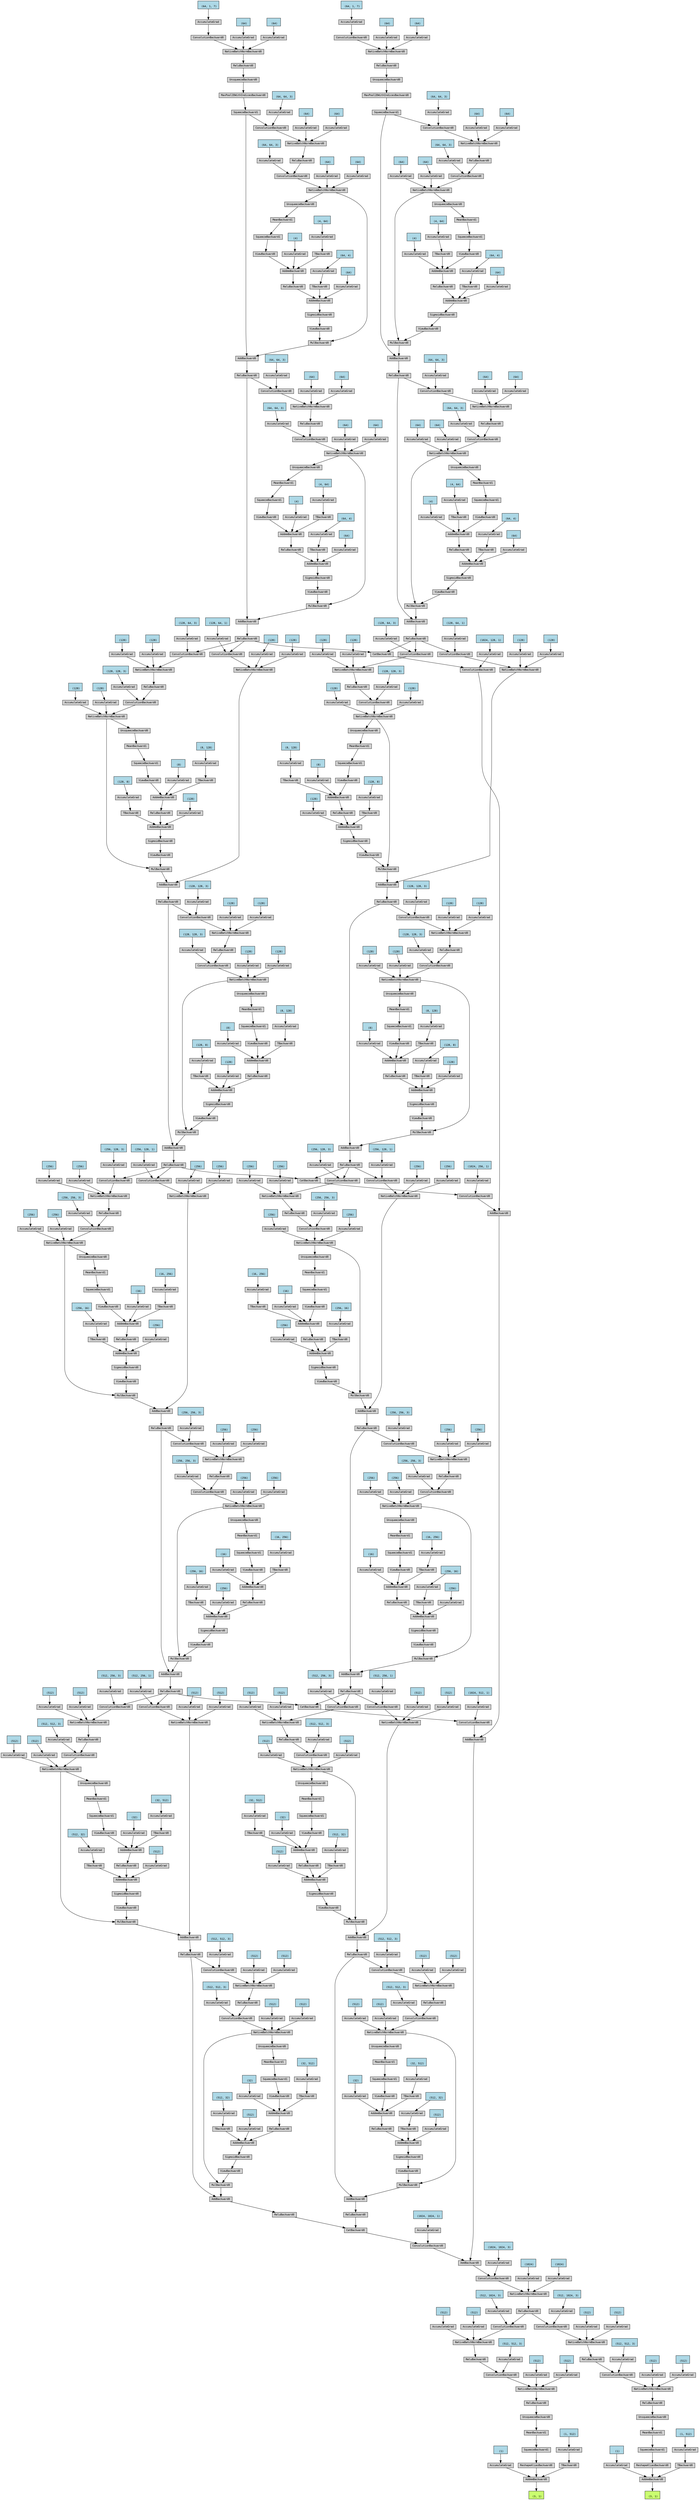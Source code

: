 digraph {
	graph [size="240.14999999999998,240.14999999999998"]
	node [align=left fontname=monospace fontsize=10 height=0.2 ranksep=0.1 shape=box style=filled]
	2970747117632 [label="
 (3, 1)" fillcolor=darkolivegreen1]
	2970699606336 [label=AddmmBackward0]
	2970699606432 -> 2970699606336
	2970699552064 [label="
 (1)" fillcolor=lightblue]
	2970699552064 -> 2970699606432
	2970699606432 [label=AccumulateGrad]
	2970699606384 -> 2970699606336
	2970699606384 [label=ReshapeAliasBackward0]
	2970699606048 -> 2970699606384
	2970699606048 [label=SqueezeBackward1]
	2970699606576 -> 2970699606048
	2970699606576 [label=MeanBackward1]
	2970699606672 -> 2970699606576
	2970699606672 [label=UnsqueezeBackward0]
	2970699606768 -> 2970699606672
	2970699606768 [label=ReluBackward0]
	2970699606864 -> 2970699606768
	2970699606864 [label=NativeBatchNormBackward0]
	2970699606960 -> 2970699606864
	2970699606960 [label=ConvolutionBackward0]
	2970699607152 -> 2970699606960
	2970699607152 [label=ReluBackward0]
	2970699607296 -> 2970699607152
	2970699607296 [label=NativeBatchNormBackward0]
	2970699607392 -> 2970699607296
	2970699607392 [label=ConvolutionBackward0]
	2970699607584 -> 2970699607392
	2970699607584 [label=ReluBackward0]
	2970699607728 -> 2970699607584
	2970699607728 [label=NativeBatchNormBackward0]
	2970699607824 -> 2970699607728
	2970699607824 [label=ConvolutionBackward0]
	2970699608016 -> 2970699607824
	2970699608016 [label=AddBackward0]
	2970747142304 -> 2970699608016
	2970747142304 [label=AddBackward0]
	2970747142448 -> 2970747142304
	2970747142448 [label=AddBackward0]
	2970747142592 -> 2970747142448
	2970747142592 [label=ConvolutionBackward0]
	2970747142736 -> 2970747142592
	2970747142736 [label=CatBackward0]
	2970747142880 -> 2970747142736
	2970747142880 [label=ReluBackward0]
	2970747143024 -> 2970747142880
	2970747143024 [label=AddBackward0]
	2970747143072 -> 2970747143024
	2970747143072 [label=MulBackward0]
	2970747143312 -> 2970747143072
	2970747143312 [label=NativeBatchNormBackward0]
	2970747143456 -> 2970747143312
	2970747143456 [label=ConvolutionBackward0]
	2970747143648 -> 2970747143456
	2970747143648 [label=ReluBackward0]
	2970747143792 -> 2970747143648
	2970747143792 [label=NativeBatchNormBackward0]
	2970747143840 -> 2970747143792
	2970747143840 [label=ConvolutionBackward0]
	2970747142928 -> 2970747143840
	2970747142928 [label=ReluBackward0]
	2970747144224 -> 2970747142928
	2970747144224 [label=AddBackward0]
	2970747144272 -> 2970747144224
	2970747144272 [label=MulBackward0]
	2970747144512 -> 2970747144272
	2970747144512 [label=NativeBatchNormBackward0]
	2970747144656 -> 2970747144512
	2970747144656 [label=ConvolutionBackward0]
	2970747144848 -> 2970747144656
	2970747144848 [label=ReluBackward0]
	2970747144992 -> 2970747144848
	2970747144992 [label=NativeBatchNormBackward0]
	2970747145040 -> 2970747144992
	2970747145040 [label=ConvolutionBackward0]
	2970747144032 -> 2970747145040
	2970747144032 [label=SqueezeBackward1]
	2970747145424 -> 2970747144032
	2970747145424 [label=MaxPool2DWithIndicesBackward0]
	2970747145472 -> 2970747145424
	2970747145472 [label=UnsqueezeBackward0]
	2970747145616 -> 2970747145472
	2970747145616 [label=ReluBackward0]
	2970747145760 -> 2970747145616
	2970747145760 [label=NativeBatchNormBackward0]
	2970747145904 -> 2970747145760
	2970747145904 [label=ConvolutionBackward0]
	2970747146192 -> 2970747145904
	2970687245424 [label="
 (64, 1, 7)" fillcolor=lightblue]
	2970687245424 -> 2970747146192
	2970747146192 [label=AccumulateGrad]
	2970747145856 -> 2970747145760
	2970687245264 [label="
 (64)" fillcolor=lightblue]
	2970687245264 -> 2970747145856
	2970747145856 [label=AccumulateGrad]
	2970747146000 -> 2970747145760
	2970687245504 [label="
 (64)" fillcolor=lightblue]
	2970687245504 -> 2970747146000
	2970747146000 [label=AccumulateGrad]
	2970747145328 -> 2970747145040
	2970687245984 [label="
 (64, 64, 3)" fillcolor=lightblue]
	2970687245984 -> 2970747145328
	2970747145328 [label=AccumulateGrad]
	2970747144896 -> 2970747144992
	2970687246064 [label="
 (64)" fillcolor=lightblue]
	2970687246064 -> 2970747144896
	2970747144896 [label=AccumulateGrad]
	2970747145136 -> 2970747144992
	2970687246144 [label="
 (64)" fillcolor=lightblue]
	2970687246144 -> 2970747145136
	2970747145136 [label=AccumulateGrad]
	2970747144800 -> 2970747144656
	2970687295632 [label="
 (64, 64, 3)" fillcolor=lightblue]
	2970687295632 -> 2970747144800
	2970747144800 [label=AccumulateGrad]
	2970747144608 -> 2970747144512
	2970687295712 [label="
 (64)" fillcolor=lightblue]
	2970687295712 -> 2970747144608
	2970747144608 [label=AccumulateGrad]
	2970747144560 -> 2970747144512
	2970687295792 [label="
 (64)" fillcolor=lightblue]
	2970687295792 -> 2970747144560
	2970747144560 [label=AccumulateGrad]
	2970747144464 -> 2970747144272
	2970747144464 [label=ViewBackward0]
	2970747145280 -> 2970747144464
	2970747145280 [label=SigmoidBackward0]
	2970747144944 -> 2970747145280
	2970747144944 [label=AddmmBackward0]
	2970747145232 -> 2970747144944
	2970687296352 [label="
 (64)" fillcolor=lightblue]
	2970687296352 -> 2970747145232
	2970747145232 [label=AccumulateGrad]
	2970747145568 -> 2970747144944
	2970747145568 [label=ReluBackward0]
	2970747145712 -> 2970747145568
	2970747145712 [label=AddmmBackward0]
	2970747146144 -> 2970747145712
	2970687296192 [label="
 (4)" fillcolor=lightblue]
	2970687296192 -> 2970747146144
	2970747146144 [label=AccumulateGrad]
	2970747154640 -> 2970747145712
	2970747154640 [label=ViewBackward0]
	2970747154736 -> 2970747154640
	2970747154736 [label=SqueezeBackward1]
	2970747154928 -> 2970747154736
	2970747154928 [label=MeanBackward1]
	2970747155024 -> 2970747154928
	2970747155024 [label=UnsqueezeBackward0]
	2970747144512 -> 2970747155024
	2970747154688 -> 2970747145712
	2970747154688 [label=TBackward0]
	2970747154976 -> 2970747154688
	2970687296112 [label="
 (4, 64)" fillcolor=lightblue]
	2970687296112 -> 2970747154976
	2970747154976 [label=AccumulateGrad]
	2970747144704 -> 2970747144944
	2970747144704 [label=TBackward0]
	2970747146048 -> 2970747144704
	2970687296272 [label="
 (64, 4)" fillcolor=lightblue]
	2970687296272 -> 2970747146048
	2970747146048 [label=AccumulateGrad]
	2970747144032 -> 2970747144224
	2970747144128 -> 2970747143840
	2970687296432 [label="
 (64, 64, 3)" fillcolor=lightblue]
	2970687296432 -> 2970747144128
	2970747144128 [label=AccumulateGrad]
	2970747143696 -> 2970747143792
	2970687296512 [label="
 (64)" fillcolor=lightblue]
	2970687296512 -> 2970747143696
	2970747143696 [label=AccumulateGrad]
	2970747143936 -> 2970747143792
	2970687296592 [label="
 (64)" fillcolor=lightblue]
	2970687296592 -> 2970747143936
	2970747143936 [label=AccumulateGrad]
	2970747143600 -> 2970747143456
	2970687296912 [label="
 (64, 64, 3)" fillcolor=lightblue]
	2970687296912 -> 2970747143600
	2970747143600 [label=AccumulateGrad]
	2970747143408 -> 2970747143312
	2970687296992 [label="
 (64)" fillcolor=lightblue]
	2970687296992 -> 2970747143408
	2970747143408 [label=AccumulateGrad]
	2970747143360 -> 2970747143312
	2970687297072 [label="
 (64)" fillcolor=lightblue]
	2970687297072 -> 2970747143360
	2970747143360 [label=AccumulateGrad]
	2970747143264 -> 2970747143072
	2970747143264 [label=ViewBackward0]
	2970747144080 -> 2970747143264
	2970747144080 [label=SigmoidBackward0]
	2970747143744 -> 2970747144080
	2970747143744 [label=AddmmBackward0]
	2970747144368 -> 2970747143744
	2970687297632 [label="
 (64)" fillcolor=lightblue]
	2970687297632 -> 2970747144368
	2970747144368 [label=AccumulateGrad]
	2970747144416 -> 2970747143744
	2970747144416 [label=ReluBackward0]
	2970747144752 -> 2970747144416
	2970747144752 [label=AddmmBackward0]
	2970747145376 -> 2970747144752
	2970687297472 [label="
 (4)" fillcolor=lightblue]
	2970687297472 -> 2970747145376
	2970747145376 [label=AccumulateGrad]
	2970747155120 -> 2970747144752
	2970747155120 [label=ViewBackward0]
	2970747154592 -> 2970747155120
	2970747154592 [label=SqueezeBackward1]
	2970747155216 -> 2970747154592
	2970747155216 [label=MeanBackward1]
	2970747155312 -> 2970747155216
	2970747155312 [label=UnsqueezeBackward0]
	2970747143312 -> 2970747155312
	2970747154880 -> 2970747144752
	2970747154880 [label=TBackward0]
	2970747155264 -> 2970747154880
	2970687297392 [label="
 (4, 64)" fillcolor=lightblue]
	2970687297392 -> 2970747155264
	2970747155264 [label=AccumulateGrad]
	2970747143504 -> 2970747143744
	2970747143504 [label=TBackward0]
	2970747145184 -> 2970747143504
	2970687297552 [label="
 (64, 4)" fillcolor=lightblue]
	2970687297552 -> 2970747145184
	2970747145184 [label=AccumulateGrad]
	2970747142928 -> 2970747143024
	2970747142832 -> 2970747142736
	2970747142832 [label=ReluBackward0]
	2970747143216 -> 2970747142832
	2970747143216 [label=AddBackward0]
	2970747143984 -> 2970747143216
	2970747143984 [label=MulBackward0]
	2970747144176 -> 2970747143984
	2970747144176 [label=NativeBatchNormBackward0]
	2970747154784 -> 2970747144176
	2970747154784 [label=ConvolutionBackward0]
	2970747155552 -> 2970747154784
	2970747155552 [label=ReluBackward0]
	2970747155696 -> 2970747155552
	2970747155696 [label=NativeBatchNormBackward0]
	2970747155792 -> 2970747155696
	2970747155792 [label=ConvolutionBackward0]
	2970747143552 -> 2970747155792
	2970747143552 [label=ReluBackward0]
	2970747156080 -> 2970747143552
	2970747156080 [label=AddBackward0]
	2970747156176 -> 2970747156080
	2970747156176 [label=MulBackward0]
	2970747156320 -> 2970747156176
	2970747156320 [label=NativeBatchNormBackward0]
	2970747156464 -> 2970747156320
	2970747156464 [label=ConvolutionBackward0]
	2970747156656 -> 2970747156464
	2970747156656 [label=ReluBackward0]
	2970747156800 -> 2970747156656
	2970747156800 [label=NativeBatchNormBackward0]
	2970747156896 -> 2970747156800
	2970747156896 [label=ConvolutionBackward0]
	2970747156128 -> 2970747156896
	2970747156128 [label=SqueezeBackward1]
	2970747157184 -> 2970747156128
	2970747157184 [label=MaxPool2DWithIndicesBackward0]
	2970747157280 -> 2970747157184
	2970747157280 [label=UnsqueezeBackward0]
	2970747157376 -> 2970747157280
	2970747157376 [label=ReluBackward0]
	2970747157472 -> 2970747157376
	2970747157472 [label=NativeBatchNormBackward0]
	2970747157568 -> 2970747157472
	2970747157568 [label=ConvolutionBackward0]
	2970747157760 -> 2970747157568
	2970687610208 [label="
 (64, 1, 7)" fillcolor=lightblue]
	2970687610208 -> 2970747157760
	2970747157760 [label=AccumulateGrad]
	2970747157520 -> 2970747157472
	2970687610128 [label="
 (64)" fillcolor=lightblue]
	2970687610128 -> 2970747157520
	2970747157520 [label=AccumulateGrad]
	2970747156992 -> 2970747157472
	2970687610288 [label="
 (64)" fillcolor=lightblue]
	2970687610288 -> 2970747156992
	2970747156992 [label=AccumulateGrad]
	2970747157088 -> 2970747156896
	2970687610608 [label="
 (64, 64, 3)" fillcolor=lightblue]
	2970687610608 -> 2970747157088
	2970747157088 [label=AccumulateGrad]
	2970747156848 -> 2970747156800
	2970687610688 [label="
 (64)" fillcolor=lightblue]
	2970687610688 -> 2970747156848
	2970747156848 [label=AccumulateGrad]
	2970747156704 -> 2970747156800
	2970687610768 [label="
 (64)" fillcolor=lightblue]
	2970687610768 -> 2970747156704
	2970747156704 [label=AccumulateGrad]
	2970747156608 -> 2970747156464
	2970687791408 [label="
 (64, 64, 3)" fillcolor=lightblue]
	2970687791408 -> 2970747156608
	2970747156608 [label=AccumulateGrad]
	2970747156416 -> 2970747156320
	2970687791488 [label="
 (64)" fillcolor=lightblue]
	2970687791488 -> 2970747156416
	2970747156416 [label=AccumulateGrad]
	2970747156368 -> 2970747156320
	2970687791568 [label="
 (64)" fillcolor=lightblue]
	2970687791568 -> 2970747156368
	2970747156368 [label=AccumulateGrad]
	2970747156272 -> 2970747156176
	2970747156272 [label=ViewBackward0]
	2970747157040 -> 2970747156272
	2970747157040 [label=SigmoidBackward0]
	2970747156752 -> 2970747157040
	2970747156752 [label=AddmmBackward0]
	2970747157232 -> 2970747156752
	2970687792128 [label="
 (64)" fillcolor=lightblue]
	2970687792128 -> 2970747157232
	2970747157232 [label=AccumulateGrad]
	2970747157328 -> 2970747156752
	2970747157328 [label=ReluBackward0]
	2970747157424 -> 2970747157328
	2970747157424 [label=AddmmBackward0]
	2970747157808 -> 2970747157424
	2970687791968 [label="
 (4)" fillcolor=lightblue]
	2970687791968 -> 2970747157808
	2970747157808 [label=AccumulateGrad]
	2970747157856 -> 2970747157424
	2970747157856 [label=ViewBackward0]
	2970747157904 -> 2970747157856
	2970747157904 [label=SqueezeBackward1]
	2970747158096 -> 2970747157904
	2970747158096 [label=MeanBackward1]
	2970747158192 -> 2970747158096
	2970747158192 [label=UnsqueezeBackward0]
	2970747156320 -> 2970747158192
	2970747157712 -> 2970747157424
	2970747157712 [label=TBackward0]
	2970747158144 -> 2970747157712
	2970687791888 [label="
 (4, 64)" fillcolor=lightblue]
	2970687791888 -> 2970747158144
	2970747158144 [label=AccumulateGrad]
	2970747156512 -> 2970747156752
	2970747156512 [label=TBackward0]
	2970747158048 -> 2970747156512
	2970687792048 [label="
 (64, 4)" fillcolor=lightblue]
	2970687792048 -> 2970747158048
	2970747158048 [label=AccumulateGrad]
	2970747156128 -> 2970747156080
	2970747155984 -> 2970747155792
	2970687792208 [label="
 (64, 64, 3)" fillcolor=lightblue]
	2970687792208 -> 2970747155984
	2970747155984 [label=AccumulateGrad]
	2970747155744 -> 2970747155696
	2970687792288 [label="
 (64)" fillcolor=lightblue]
	2970687792288 -> 2970747155744
	2970747155744 [label=AccumulateGrad]
	2970747155600 -> 2970747155696
	2970687792368 [label="
 (64)" fillcolor=lightblue]
	2970687792368 -> 2970747155600
	2970747155600 [label=AccumulateGrad]
	2970747155504 -> 2970747154784
	2970687792688 [label="
 (64, 64, 3)" fillcolor=lightblue]
	2970687792688 -> 2970747155504
	2970747155504 [label=AccumulateGrad]
	2970747155072 -> 2970747144176
	2970687792768 [label="
 (64)" fillcolor=lightblue]
	2970687792768 -> 2970747155072
	2970747155072 [label=AccumulateGrad]
	2970747155360 -> 2970747144176
	2970687792848 [label="
 (64)" fillcolor=lightblue]
	2970687792848 -> 2970747155360
	2970747155360 [label=AccumulateGrad]
	2970747155408 -> 2970747143984
	2970747155408 [label=ViewBackward0]
	2970747155936 -> 2970747155408
	2970747155936 [label=SigmoidBackward0]
	2970747155648 -> 2970747155936
	2970747155648 [label=AddmmBackward0]
	2970747155888 -> 2970747155648
	2970687793408 [label="
 (64)" fillcolor=lightblue]
	2970687793408 -> 2970747155888
	2970747155888 [label=AccumulateGrad]
	2970747156224 -> 2970747155648
	2970747156224 [label=ReluBackward0]
	2970747156560 -> 2970747156224
	2970747156560 [label=AddmmBackward0]
	2970747158288 -> 2970747156560
	2970687793248 [label="
 (4)" fillcolor=lightblue]
	2970687793248 -> 2970747158288
	2970747158288 [label=AccumulateGrad]
	2970747157664 -> 2970747156560
	2970747157664 [label=ViewBackward0]
	2970747157616 -> 2970747157664
	2970747157616 [label=SqueezeBackward1]
	2970747158384 -> 2970747157616
	2970747158384 [label=MeanBackward1]
	2970747158480 -> 2970747158384
	2970747158480 [label=UnsqueezeBackward0]
	2970747144176 -> 2970747158480
	2970747157136 -> 2970747156560
	2970747157136 [label=TBackward0]
	2970747158432 -> 2970747157136
	2970687793168 [label="
 (4, 64)" fillcolor=lightblue]
	2970687793168 -> 2970747158432
	2970747158432 [label=AccumulateGrad]
	2970747154832 -> 2970747155648
	2970747154832 [label=TBackward0]
	2970747158336 -> 2970747154832
	2970687793328 [label="
 (64, 4)" fillcolor=lightblue]
	2970687793328 -> 2970747158336
	2970747158336 [label=AccumulateGrad]
	2970747143552 -> 2970747143216
	2970747142688 -> 2970747142592
	2970699390624 [label="
 (1024, 128, 1)" fillcolor=lightblue]
	2970699390624 -> 2970747142688
	2970747142688 [label=AccumulateGrad]
	2970747142544 -> 2970747142448
	2970747142544 [label=ConvolutionBackward0]
	2970747143168 -> 2970747142544
	2970747143168 [label=CatBackward0]
	2970747142784 -> 2970747143168
	2970747142784 [label=ReluBackward0]
	2970747158240 -> 2970747142784
	2970747158240 [label=AddBackward0]
	2970747158000 -> 2970747158240
	2970747158000 [label=MulBackward0]
	2970747156944 -> 2970747158000
	2970747156944 [label=NativeBatchNormBackward0]
	2970747191552 -> 2970747156944
	2970747191552 [label=ConvolutionBackward0]
	2970747191744 -> 2970747191552
	2970747191744 [label=ReluBackward0]
	2970747191888 -> 2970747191744
	2970747191888 [label=NativeBatchNormBackward0]
	2970747191984 -> 2970747191888
	2970747191984 [label=ConvolutionBackward0]
	2970747157952 -> 2970747191984
	2970747157952 [label=ReluBackward0]
	2970747192272 -> 2970747157952
	2970747192272 [label=AddBackward0]
	2970747192368 -> 2970747192272
	2970747192368 [label=MulBackward0]
	2970747192512 -> 2970747192368
	2970747192512 [label=NativeBatchNormBackward0]
	2970747192656 -> 2970747192512
	2970747192656 [label=ConvolutionBackward0]
	2970747192848 -> 2970747192656
	2970747192848 [label=ReluBackward0]
	2970747192992 -> 2970747192848
	2970747192992 [label=NativeBatchNormBackward0]
	2970747193088 -> 2970747192992
	2970747193088 [label=ConvolutionBackward0]
	2970747142880 -> 2970747193088
	2970747193280 -> 2970747193088
	2970687297712 [label="
 (128, 64, 3)" fillcolor=lightblue]
	2970687297712 -> 2970747193280
	2970747193280 [label=AccumulateGrad]
	2970747193040 -> 2970747192992
	2970687297792 [label="
 (128)" fillcolor=lightblue]
	2970687297792 -> 2970747193040
	2970747193040 [label=AccumulateGrad]
	2970747192896 -> 2970747192992
	2970687297872 [label="
 (128)" fillcolor=lightblue]
	2970687297872 -> 2970747192896
	2970747192896 [label=AccumulateGrad]
	2970747192800 -> 2970747192656
	2970687298192 [label="
 (128, 128, 3)" fillcolor=lightblue]
	2970687298192 -> 2970747192800
	2970747192800 [label=AccumulateGrad]
	2970747192608 -> 2970747192512
	2970687298272 [label="
 (128)" fillcolor=lightblue]
	2970687298272 -> 2970747192608
	2970747192608 [label=AccumulateGrad]
	2970747192560 -> 2970747192512
	2970687298352 [label="
 (128)" fillcolor=lightblue]
	2970687298352 -> 2970747192560
	2970747192560 [label=AccumulateGrad]
	2970747192464 -> 2970747192368
	2970747192464 [label=ViewBackward0]
	2970747193184 -> 2970747192464
	2970747193184 [label=SigmoidBackward0]
	2970747192944 -> 2970747193184
	2970747192944 [label=AddmmBackward0]
	2970747193376 -> 2970747192944
	2970687298912 [label="
 (128)" fillcolor=lightblue]
	2970687298912 -> 2970747193376
	2970747193376 [label=AccumulateGrad]
	2970747193232 -> 2970747192944
	2970747193232 [label=ReluBackward0]
	2970747193472 -> 2970747193232
	2970747193472 [label=AddmmBackward0]
	2970747193664 -> 2970747193472
	2970687298752 [label="
 (8)" fillcolor=lightblue]
	2970687298752 -> 2970747193664
	2970747193664 [label=AccumulateGrad]
	2970747193616 -> 2970747193472
	2970747193616 [label=ViewBackward0]
	2970747193760 -> 2970747193616
	2970747193760 [label=SqueezeBackward1]
	2970747193952 -> 2970747193760
	2970747193952 [label=MeanBackward1]
	2970747194048 -> 2970747193952
	2970747194048 [label=UnsqueezeBackward0]
	2970747192512 -> 2970747194048
	2970747193568 -> 2970747193472
	2970747193568 [label=TBackward0]
	2970747194000 -> 2970747193568
	2970687298672 [label="
 (8, 128)" fillcolor=lightblue]
	2970687298672 -> 2970747194000
	2970747194000 [label=AccumulateGrad]
	2970747192704 -> 2970747192944
	2970747192704 [label=TBackward0]
	2970747193904 -> 2970747192704
	2970687298832 [label="
 (128, 8)" fillcolor=lightblue]
	2970687298832 -> 2970747193904
	2970747193904 [label=AccumulateGrad]
	2970747192320 -> 2970747192272
	2970747192320 [label=NativeBatchNormBackward0]
	2970747193136 -> 2970747192320
	2970747193136 [label=ConvolutionBackward0]
	2970747142880 -> 2970747193136
	2970747194096 -> 2970747193136
	2970687298992 [label="
 (128, 64, 1)" fillcolor=lightblue]
	2970687298992 -> 2970747194096
	2970747194096 [label=AccumulateGrad]
	2970747192752 -> 2970747192320
	2970687299072 [label="
 (128)" fillcolor=lightblue]
	2970687299072 -> 2970747192752
	2970747192752 [label=AccumulateGrad]
	2970747192416 -> 2970747192320
	2970687299152 [label="
 (128)" fillcolor=lightblue]
	2970687299152 -> 2970747192416
	2970747192416 [label=AccumulateGrad]
	2970747192176 -> 2970747191984
	2970687299472 [label="
 (128, 128, 3)" fillcolor=lightblue]
	2970687299472 -> 2970747192176
	2970747192176 [label=AccumulateGrad]
	2970747191936 -> 2970747191888
	2970687467584 [label="
 (128)" fillcolor=lightblue]
	2970687467584 -> 2970747191936
	2970747191936 [label=AccumulateGrad]
	2970747191792 -> 2970747191888
	2970687467664 [label="
 (128)" fillcolor=lightblue]
	2970687467664 -> 2970747191792
	2970747191792 [label=AccumulateGrad]
	2970747191696 -> 2970747191552
	2970687467984 [label="
 (128, 128, 3)" fillcolor=lightblue]
	2970687467984 -> 2970747191696
	2970747191696 [label=AccumulateGrad]
	2970747191504 -> 2970747156944
	2970687468064 [label="
 (128)" fillcolor=lightblue]
	2970687468064 -> 2970747191504
	2970747191504 [label=AccumulateGrad]
	2970747191456 -> 2970747156944
	2970687468144 [label="
 (128)" fillcolor=lightblue]
	2970687468144 -> 2970747191456
	2970747191456 [label=AccumulateGrad]
	2970747191408 -> 2970747158000
	2970747191408 [label=ViewBackward0]
	2970747192128 -> 2970747191408
	2970747192128 [label=SigmoidBackward0]
	2970747191840 -> 2970747192128
	2970747191840 [label=AddmmBackward0]
	2970747192080 -> 2970747191840
	2970687468704 [label="
 (128)" fillcolor=lightblue]
	2970687468704 -> 2970747192080
	2970747192080 [label=AccumulateGrad]
	2970747193424 -> 2970747191840
	2970747193424 [label=ReluBackward0]
	2970747194144 -> 2970747193424
	2970747194144 [label=AddmmBackward0]
	2970747193856 -> 2970747194144
	2970687468544 [label="
 (8)" fillcolor=lightblue]
	2970687468544 -> 2970747193856
	2970747193856 [label=AccumulateGrad]
	2970747193712 -> 2970747194144
	2970747193712 [label=ViewBackward0]
	2970747194240 -> 2970747193712
	2970747194240 [label=SqueezeBackward1]
	2970747194432 -> 2970747194240
	2970747194432 [label=MeanBackward1]
	2970747194528 -> 2970747194432
	2970747194528 [label=UnsqueezeBackward0]
	2970747156944 -> 2970747194528
	2970747193520 -> 2970747194144
	2970747193520 [label=TBackward0]
	2970747194480 -> 2970747193520
	2970687468464 [label="
 (8, 128)" fillcolor=lightblue]
	2970687468464 -> 2970747194480
	2970747194480 [label=AccumulateGrad]
	2970747191600 -> 2970747191840
	2970747191600 [label=TBackward0]
	2970747194384 -> 2970747191600
	2970687468624 [label="
 (128, 8)" fillcolor=lightblue]
	2970687468624 -> 2970747194384
	2970747194384 [label=AccumulateGrad]
	2970747157952 -> 2970747158240
	2970747155456 -> 2970747143168
	2970747155456 [label=ReluBackward0]
	2970747155840 -> 2970747155456
	2970747155840 [label=AddBackward0]
	2970747192032 -> 2970747155840
	2970747192032 [label=MulBackward0]
	2970747194624 -> 2970747192032
	2970747194624 [label=NativeBatchNormBackward0]
	2970747194288 -> 2970747194624
	2970747194288 [label=ConvolutionBackward0]
	2970747194768 -> 2970747194288
	2970747194768 [label=ReluBackward0]
	2970747194912 -> 2970747194768
	2970747194912 [label=NativeBatchNormBackward0]
	2970747195008 -> 2970747194912
	2970747195008 [label=ConvolutionBackward0]
	2970747191648 -> 2970747195008
	2970747191648 [label=ReluBackward0]
	2970747195296 -> 2970747191648
	2970747195296 [label=AddBackward0]
	2970747195344 -> 2970747195296
	2970747195344 [label=MulBackward0]
	2970747216080 -> 2970747195344
	2970747216080 [label=NativeBatchNormBackward0]
	2970747216224 -> 2970747216080
	2970747216224 [label=ConvolutionBackward0]
	2970747216416 -> 2970747216224
	2970747216416 [label=ReluBackward0]
	2970747216560 -> 2970747216416
	2970747216560 [label=NativeBatchNormBackward0]
	2970747216656 -> 2970747216560
	2970747216656 [label=ConvolutionBackward0]
	2970747142832 -> 2970747216656
	2970747216848 -> 2970747216656
	2970687793488 [label="
 (128, 64, 3)" fillcolor=lightblue]
	2970687793488 -> 2970747216848
	2970747216848 [label=AccumulateGrad]
	2970747216608 -> 2970747216560
	2970687793568 [label="
 (128)" fillcolor=lightblue]
	2970687793568 -> 2970747216608
	2970747216608 [label=AccumulateGrad]
	2970747216464 -> 2970747216560
	2970687793648 [label="
 (128)" fillcolor=lightblue]
	2970687793648 -> 2970747216464
	2970747216464 [label=AccumulateGrad]
	2970747216368 -> 2970747216224
	2970687793968 [label="
 (128, 128, 3)" fillcolor=lightblue]
	2970687793968 -> 2970747216368
	2970747216368 [label=AccumulateGrad]
	2970747216176 -> 2970747216080
	2970687794048 [label="
 (128)" fillcolor=lightblue]
	2970687794048 -> 2970747216176
	2970747216176 [label=AccumulateGrad]
	2970747216128 -> 2970747216080
	2970687794128 [label="
 (128)" fillcolor=lightblue]
	2970687794128 -> 2970747216128
	2970747216128 [label=AccumulateGrad]
	2970747216032 -> 2970747195344
	2970747216032 [label=ViewBackward0]
	2970747216800 -> 2970747216032
	2970747216800 [label=SigmoidBackward0]
	2970747216512 -> 2970747216800
	2970747216512 [label=AddmmBackward0]
	2970747216896 -> 2970747216512
	2970687794688 [label="
 (128)" fillcolor=lightblue]
	2970687794688 -> 2970747216896
	2970747216896 [label=AccumulateGrad]
	2970747216944 -> 2970747216512
	2970747216944 [label=ReluBackward0]
	2970747216992 -> 2970747216944
	2970747216992 [label=AddmmBackward0]
	2970747217184 -> 2970747216992
	2970687794528 [label="
 (8)" fillcolor=lightblue]
	2970687794528 -> 2970747217184
	2970747217184 [label=AccumulateGrad]
	2970747217136 -> 2970747216992
	2970747217136 [label=ViewBackward0]
	2970747217280 -> 2970747217136
	2970747217280 [label=SqueezeBackward1]
	2970747217472 -> 2970747217280
	2970747217472 [label=MeanBackward1]
	2970747217568 -> 2970747217472
	2970747217568 [label=UnsqueezeBackward0]
	2970747216080 -> 2970747217568
	2970747217088 -> 2970747216992
	2970747217088 [label=TBackward0]
	2970747217520 -> 2970747217088
	2970687794448 [label="
 (8, 128)" fillcolor=lightblue]
	2970687794448 -> 2970747217520
	2970747217520 [label=AccumulateGrad]
	2970747216272 -> 2970747216512
	2970747216272 [label=TBackward0]
	2970747217424 -> 2970747216272
	2970687794608 [label="
 (128, 8)" fillcolor=lightblue]
	2970687794608 -> 2970747217424
	2970747217424 [label=AccumulateGrad]
	2970747195104 -> 2970747195296
	2970747195104 [label=NativeBatchNormBackward0]
	2970747216704 -> 2970747195104
	2970747216704 [label=ConvolutionBackward0]
	2970747142832 -> 2970747216704
	2970747217616 -> 2970747216704
	2970687794768 [label="
 (128, 64, 1)" fillcolor=lightblue]
	2970687794768 -> 2970747217616
	2970747217616 [label=AccumulateGrad]
	2970747216320 -> 2970747195104
	2970687794848 [label="
 (128)" fillcolor=lightblue]
	2970687794848 -> 2970747216320
	2970747216320 [label=AccumulateGrad]
	2970747215984 -> 2970747195104
	2970687794928 [label="
 (128)" fillcolor=lightblue]
	2970687794928 -> 2970747215984
	2970747215984 [label=AccumulateGrad]
	2970747195200 -> 2970747195008
	2970699235472 [label="
 (128, 128, 3)" fillcolor=lightblue]
	2970699235472 -> 2970747195200
	2970747195200 [label=AccumulateGrad]
	2970747194960 -> 2970747194912
	2970699235552 [label="
 (128)" fillcolor=lightblue]
	2970699235552 -> 2970747194960
	2970747194960 [label=AccumulateGrad]
	2970747194816 -> 2970747194912
	2970699235632 [label="
 (128)" fillcolor=lightblue]
	2970699235632 -> 2970747194816
	2970747194816 [label=AccumulateGrad]
	2970747194720 -> 2970747194288
	2970699235952 [label="
 (128, 128, 3)" fillcolor=lightblue]
	2970699235952 -> 2970747194720
	2970747194720 [label=AccumulateGrad]
	2970747193808 -> 2970747194624
	2970699236032 [label="
 (128)" fillcolor=lightblue]
	2970699236032 -> 2970747193808
	2970747193808 [label=AccumulateGrad]
	2970747194576 -> 2970747194624
	2970699236112 [label="
 (128)" fillcolor=lightblue]
	2970699236112 -> 2970747194576
	2970747194576 [label=AccumulateGrad]
	2970747194192 -> 2970747192032
	2970747194192 [label=ViewBackward0]
	2970747195152 -> 2970747194192
	2970747195152 [label=SigmoidBackward0]
	2970747194864 -> 2970747195152
	2970747194864 [label=AddmmBackward0]
	2970747195248 -> 2970747194864
	2970699236672 [label="
 (128)" fillcolor=lightblue]
	2970699236672 -> 2970747195248
	2970747195248 [label=AccumulateGrad]
	2970747194336 -> 2970747194864
	2970747194336 [label=ReluBackward0]
	2970747217664 -> 2970747194336
	2970747217664 [label=AddmmBackward0]
	2970747217376 -> 2970747217664
	2970699236512 [label="
 (8)" fillcolor=lightblue]
	2970699236512 -> 2970747217376
	2970747217376 [label=AccumulateGrad]
	2970747217232 -> 2970747217664
	2970747217232 [label=ViewBackward0]
	2970747217760 -> 2970747217232
	2970747217760 [label=SqueezeBackward1]
	2970747217952 -> 2970747217760
	2970747217952 [label=MeanBackward1]
	2970747218048 -> 2970747217952
	2970747218048 [label=UnsqueezeBackward0]
	2970747194624 -> 2970747218048
	2970747217040 -> 2970747217664
	2970747217040 [label=TBackward0]
	2970747218000 -> 2970747217040
	2970699236432 [label="
 (8, 128)" fillcolor=lightblue]
	2970699236432 -> 2970747218000
	2970747218000 [label=AccumulateGrad]
	2970747216752 -> 2970747194864
	2970747216752 [label=TBackward0]
	2970747217904 -> 2970747216752
	2970699236592 [label="
 (128, 8)" fillcolor=lightblue]
	2970699236592 -> 2970747217904
	2970747217904 [label=AccumulateGrad]
	2970747191648 -> 2970747155840
	2970747142976 -> 2970747142544
	2970699390544 [label="
 (1024, 256, 1)" fillcolor=lightblue]
	2970699390544 -> 2970747142976
	2970747142976 [label=AccumulateGrad]
	2970747142400 -> 2970747142304
	2970747142400 [label=ConvolutionBackward0]
	2970747142640 -> 2970747142400
	2970747142640 [label=CatBackward0]
	2970747155168 -> 2970747142640
	2970747155168 [label=ReluBackward0]
	2970747195056 -> 2970747155168
	2970747195056 [label=AddBackward0]
	2970747218144 -> 2970747195056
	2970747218144 [label=MulBackward0]
	2970747217808 -> 2970747218144
	2970747217808 [label=NativeBatchNormBackward0]
	2970747218240 -> 2970747217808
	2970747218240 [label=ConvolutionBackward0]
	2970747218432 -> 2970747218240
	2970747218432 [label=ReluBackward0]
	2970747218576 -> 2970747218432
	2970747218576 [label=NativeBatchNormBackward0]
	2970747218672 -> 2970747218576
	2970747218672 [label=ConvolutionBackward0]
	2970747217712 -> 2970747218672
	2970747217712 [label=ReluBackward0]
	2970747218960 -> 2970747217712
	2970747218960 [label=AddBackward0]
	2970747219056 -> 2970747218960
	2970747219056 [label=MulBackward0]
	2970747219200 -> 2970747219056
	2970747219200 [label=NativeBatchNormBackward0]
	2970747219344 -> 2970747219200
	2970747219344 [label=ConvolutionBackward0]
	2970747219536 -> 2970747219344
	2970747219536 [label=ReluBackward0]
	2970747219680 -> 2970747219536
	2970747219680 [label=NativeBatchNormBackward0]
	2970747219776 -> 2970747219680
	2970747219776 [label=ConvolutionBackward0]
	2970747142784 -> 2970747219776
	2970747219920 -> 2970747219776
	2970687468784 [label="
 (256, 128, 3)" fillcolor=lightblue]
	2970687468784 -> 2970747219920
	2970747219920 [label=AccumulateGrad]
	2970747219728 -> 2970747219680
	2970687468864 [label="
 (256)" fillcolor=lightblue]
	2970687468864 -> 2970747219728
	2970747219728 [label=AccumulateGrad]
	2970747219584 -> 2970747219680
	2970687468944 [label="
 (256)" fillcolor=lightblue]
	2970687468944 -> 2970747219584
	2970747219584 [label=AccumulateGrad]
	2970747219488 -> 2970747219344
	2970687469264 [label="
 (256, 256, 3)" fillcolor=lightblue]
	2970687469264 -> 2970747219488
	2970747219488 [label=AccumulateGrad]
	2970747219296 -> 2970747219200
	2970687469344 [label="
 (256)" fillcolor=lightblue]
	2970687469344 -> 2970747219296
	2970747219296 [label=AccumulateGrad]
	2970747219248 -> 2970747219200
	2970687469424 [label="
 (256)" fillcolor=lightblue]
	2970687469424 -> 2970747219248
	2970747219248 [label=AccumulateGrad]
	2970747219152 -> 2970747219056
	2970747219152 [label=ViewBackward0]
	2970747219872 -> 2970747219152
	2970747219872 [label=SigmoidBackward0]
	2970747219632 -> 2970747219872
	2970747219632 [label=AddmmBackward0]
	2970747219392 -> 2970747219632
	2970687469984 [label="
 (256)" fillcolor=lightblue]
	2970687469984 -> 2970747219392
	2970747219392 [label=AccumulateGrad]
	2970747240560 -> 2970747219632
	2970747240560 [label=ReluBackward0]
	2970747240656 -> 2970747240560
	2970747240656 [label=AddmmBackward0]
	2970747240848 -> 2970747240656
	2970687469824 [label="
 (16)" fillcolor=lightblue]
	2970687469824 -> 2970747240848
	2970747240848 [label=AccumulateGrad]
	2970747240800 -> 2970747240656
	2970747240800 [label=ViewBackward0]
	2970747240944 -> 2970747240800
	2970747240944 [label=SqueezeBackward1]
	2970747241136 -> 2970747240944
	2970747241136 [label=MeanBackward1]
	2970747241232 -> 2970747241136
	2970747241232 [label=UnsqueezeBackward0]
	2970747219200 -> 2970747241232
	2970747240752 -> 2970747240656
	2970747240752 [label=TBackward0]
	2970747241184 -> 2970747240752
	2970687469744 [label="
 (16, 256)" fillcolor=lightblue]
	2970687469744 -> 2970747241184
	2970747241184 [label=AccumulateGrad]
	2970747240608 -> 2970747219632
	2970747240608 [label=TBackward0]
	2970747241088 -> 2970747240608
	2970687469904 [label="
 (256, 16)" fillcolor=lightblue]
	2970687469904 -> 2970747241088
	2970747241088 [label=AccumulateGrad]
	2970747219008 -> 2970747218960
	2970747219008 [label=NativeBatchNormBackward0]
	2970747219824 -> 2970747219008
	2970747219824 [label=ConvolutionBackward0]
	2970747142784 -> 2970747219824
	2970747241280 -> 2970747219824
	2970687470064 [label="
 (256, 128, 1)" fillcolor=lightblue]
	2970687470064 -> 2970747241280
	2970747241280 [label=AccumulateGrad]
	2970747219440 -> 2970747219008
	2970687470144 [label="
 (256)" fillcolor=lightblue]
	2970687470144 -> 2970747219440
	2970747219440 [label=AccumulateGrad]
	2970747219104 -> 2970747219008
	2970687470224 [label="
 (256)" fillcolor=lightblue]
	2970687470224 -> 2970747219104
	2970747219104 [label=AccumulateGrad]
	2970747218864 -> 2970747218672
	2970687470544 [label="
 (256, 256, 3)" fillcolor=lightblue]
	2970687470544 -> 2970747218864
	2970747218864 [label=AccumulateGrad]
	2970747218624 -> 2970747218576
	2970687470624 [label="
 (256)" fillcolor=lightblue]
	2970687470624 -> 2970747218624
	2970747218624 [label=AccumulateGrad]
	2970747218480 -> 2970747218576
	2970687470704 [label="
 (256)" fillcolor=lightblue]
	2970687470704 -> 2970747218480
	2970747218480 [label=AccumulateGrad]
	2970747218384 -> 2970747218240
	2970687471024 [label="
 (256, 256, 3)" fillcolor=lightblue]
	2970687471024 -> 2970747218384
	2970747218384 [label=AccumulateGrad]
	2970747218192 -> 2970747217808
	2970687471104 [label="
 (256)" fillcolor=lightblue]
	2970687471104 -> 2970747218192
	2970747218192 [label=AccumulateGrad]
	2970747217856 -> 2970747217808
	2970687471184 [label="
 (256)" fillcolor=lightblue]
	2970687471184 -> 2970747217856
	2970747217856 [label=AccumulateGrad]
	2970747217328 -> 2970747218144
	2970747217328 [label=ViewBackward0]
	2970747218816 -> 2970747217328
	2970747218816 [label=SigmoidBackward0]
	2970747218528 -> 2970747218816
	2970747218528 [label=AddmmBackward0]
	2970747218912 -> 2970747218528
	2970687607008 [label="
 (256)" fillcolor=lightblue]
	2970687607008 -> 2970747218912
	2970747218912 [label=AccumulateGrad]
	2970747218768 -> 2970747218528
	2970747218768 [label=ReluBackward0]
	2970747241328 -> 2970747218768
	2970747241328 [label=AddmmBackward0]
	2970747241040 -> 2970747241328
	2970687606848 [label="
 (16)" fillcolor=lightblue]
	2970687606848 -> 2970747241040
	2970747241040 [label=AccumulateGrad]
	2970747240896 -> 2970747241328
	2970747240896 [label=ViewBackward0]
	2970747241424 -> 2970747240896
	2970747241424 [label=SqueezeBackward1]
	2970747241616 -> 2970747241424
	2970747241616 [label=MeanBackward1]
	2970747241712 -> 2970747241616
	2970747241712 [label=UnsqueezeBackward0]
	2970747217808 -> 2970747241712
	2970747240704 -> 2970747241328
	2970747240704 [label=TBackward0]
	2970747241664 -> 2970747240704
	2970687471504 [label="
 (16, 256)" fillcolor=lightblue]
	2970687471504 -> 2970747241664
	2970747241664 [label=AccumulateGrad]
	2970747218288 -> 2970747218528
	2970747218288 [label=TBackward0]
	2970747241568 -> 2970747218288
	2970687606928 [label="
 (256, 16)" fillcolor=lightblue]
	2970687606928 -> 2970747241568
	2970747241568 [label=AccumulateGrad]
	2970747217712 -> 2970747195056
	2970747192224 -> 2970747142640
	2970747192224 [label=ReluBackward0]
	2970747194672 -> 2970747192224
	2970747194672 [label=AddBackward0]
	2970747218720 -> 2970747194672
	2970747218720 [label=MulBackward0]
	2970747241808 -> 2970747218720
	2970747241808 [label=NativeBatchNormBackward0]
	2970747241472 -> 2970747241808
	2970747241472 [label=ConvolutionBackward0]
	2970747241952 -> 2970747241472
	2970747241952 [label=ReluBackward0]
	2970747242096 -> 2970747241952
	2970747242096 [label=NativeBatchNormBackward0]
	2970747242192 -> 2970747242096
	2970747242192 [label=ConvolutionBackward0]
	2970747218336 -> 2970747242192
	2970747218336 [label=ReluBackward0]
	2970747242480 -> 2970747218336
	2970747242480 [label=AddBackward0]
	2970747242576 -> 2970747242480
	2970747242576 [label=MulBackward0]
	2970747242720 -> 2970747242576
	2970747242720 [label=NativeBatchNormBackward0]
	2970747242864 -> 2970747242720
	2970747242864 [label=ConvolutionBackward0]
	2970747243056 -> 2970747242864
	2970747243056 [label=ReluBackward0]
	2970747243200 -> 2970747243056
	2970747243200 [label=NativeBatchNormBackward0]
	2970747243296 -> 2970747243200
	2970747243296 [label=ConvolutionBackward0]
	2970747155456 -> 2970747243296
	2970747243488 -> 2970747243296
	2970699236752 [label="
 (256, 128, 3)" fillcolor=lightblue]
	2970699236752 -> 2970747243488
	2970747243488 [label=AccumulateGrad]
	2970747243248 -> 2970747243200
	2970699236832 [label="
 (256)" fillcolor=lightblue]
	2970699236832 -> 2970747243248
	2970747243248 [label=AccumulateGrad]
	2970747243104 -> 2970747243200
	2970699236912 [label="
 (256)" fillcolor=lightblue]
	2970699236912 -> 2970747243104
	2970747243104 [label=AccumulateGrad]
	2970747243008 -> 2970747242864
	2970699237232 [label="
 (256, 256, 3)" fillcolor=lightblue]
	2970699237232 -> 2970747243008
	2970747243008 [label=AccumulateGrad]
	2970747242816 -> 2970747242720
	2970699237312 [label="
 (256)" fillcolor=lightblue]
	2970699237312 -> 2970747242816
	2970747242816 [label=AccumulateGrad]
	2970747242768 -> 2970747242720
	2970699237392 [label="
 (256)" fillcolor=lightblue]
	2970699237392 -> 2970747242768
	2970747242768 [label=AccumulateGrad]
	2970747242672 -> 2970747242576
	2970747242672 [label=ViewBackward0]
	2970747243392 -> 2970747242672
	2970747243392 [label=SigmoidBackward0]
	2970747243152 -> 2970747243392
	2970747243152 [label=AddmmBackward0]
	2970747243584 -> 2970747243152
	2970699237952 [label="
 (256)" fillcolor=lightblue]
	2970699237952 -> 2970747243584
	2970747243584 [label=AccumulateGrad]
	2970747243440 -> 2970747243152
	2970747243440 [label=ReluBackward0]
	2970747243680 -> 2970747243440
	2970747243680 [label=AddmmBackward0]
	2970747243872 -> 2970747243680
	2970699237792 [label="
 (16)" fillcolor=lightblue]
	2970699237792 -> 2970747243872
	2970747243872 [label=AccumulateGrad]
	2970747243824 -> 2970747243680
	2970747243824 [label=ViewBackward0]
	2970747243968 -> 2970747243824
	2970747243968 [label=SqueezeBackward1]
	2970747244160 -> 2970747243968
	2970747244160 [label=MeanBackward1]
	2970747244256 -> 2970747244160
	2970747244256 [label=UnsqueezeBackward0]
	2970747242720 -> 2970747244256
	2970747243776 -> 2970747243680
	2970747243776 [label=TBackward0]
	2970747244208 -> 2970747243776
	2970699237712 [label="
 (16, 256)" fillcolor=lightblue]
	2970699237712 -> 2970747244208
	2970747244208 [label=AccumulateGrad]
	2970747242912 -> 2970747243152
	2970747242912 [label=TBackward0]
	2970747244112 -> 2970747242912
	2970699237872 [label="
 (256, 16)" fillcolor=lightblue]
	2970699237872 -> 2970747244112
	2970747244112 [label=AccumulateGrad]
	2970747242528 -> 2970747242480
	2970747242528 [label=NativeBatchNormBackward0]
	2970747243344 -> 2970747242528
	2970747243344 [label=ConvolutionBackward0]
	2970747155456 -> 2970747243344
	2970747244304 -> 2970747243344
	2970699238032 [label="
 (256, 128, 1)" fillcolor=lightblue]
	2970699238032 -> 2970747244304
	2970747244304 [label=AccumulateGrad]
	2970747242960 -> 2970747242528
	2970699238112 [label="
 (256)" fillcolor=lightblue]
	2970699238112 -> 2970747242960
	2970747242960 [label=AccumulateGrad]
	2970747242624 -> 2970747242528
	2970699238192 [label="
 (256)" fillcolor=lightblue]
	2970699238192 -> 2970747242624
	2970747242624 [label=AccumulateGrad]
	2970747242384 -> 2970747242192
	2970699238512 [label="
 (256, 256, 3)" fillcolor=lightblue]
	2970699238512 -> 2970747242384
	2970747242384 [label=AccumulateGrad]
	2970747242144 -> 2970747242096
	2970699238592 [label="
 (256)" fillcolor=lightblue]
	2970699238592 -> 2970747242144
	2970747242144 [label=AccumulateGrad]
	2970747242000 -> 2970747242096
	2970699238672 [label="
 (256)" fillcolor=lightblue]
	2970699238672 -> 2970747242000
	2970747242000 [label=AccumulateGrad]
	2970747241904 -> 2970747241472
	2970699238992 [label="
 (256, 256, 3)" fillcolor=lightblue]
	2970699238992 -> 2970747241904
	2970747241904 [label=AccumulateGrad]
	2970747240992 -> 2970747241808
	2970699239072 [label="
 (256)" fillcolor=lightblue]
	2970699239072 -> 2970747240992
	2970747240992 [label=AccumulateGrad]
	2970747241760 -> 2970747241808
	2970699239152 [label="
 (256)" fillcolor=lightblue]
	2970699239152 -> 2970747241760
	2970747241760 [label=AccumulateGrad]
	2970747241376 -> 2970747218720
	2970747241376 [label=ViewBackward0]
	2970747242336 -> 2970747241376
	2970747242336 [label=SigmoidBackward0]
	2970747242048 -> 2970747242336
	2970747242048 [label=AddmmBackward0]
	2970747242288 -> 2970747242048
	2970699387264 [label="
 (256)" fillcolor=lightblue]
	2970699387264 -> 2970747242288
	2970747242288 [label=AccumulateGrad]
	2970747243632 -> 2970747242048
	2970747243632 [label=ReluBackward0]
	2970747244352 -> 2970747243632
	2970747244352 [label=AddmmBackward0]
	2970747244064 -> 2970747244352
	2970699387104 [label="
 (16)" fillcolor=lightblue]
	2970699387104 -> 2970747244064
	2970747244064 [label=AccumulateGrad]
	2970747243920 -> 2970747244352
	2970747243920 [label=ViewBackward0]
	2970747244448 -> 2970747243920
	2970747244448 [label=SqueezeBackward1]
	2970747277472 -> 2970747244448
	2970747277472 [label=MeanBackward1]
	2970747277568 -> 2970747277472
	2970747277568 [label=UnsqueezeBackward0]
	2970747241808 -> 2970747277568
	2970747243728 -> 2970747244352
	2970747243728 [label=TBackward0]
	2970747244496 -> 2970747243728
	2970699387024 [label="
 (16, 256)" fillcolor=lightblue]
	2970699387024 -> 2970747244496
	2970747244496 [label=AccumulateGrad]
	2970747241520 -> 2970747242048
	2970747241520 [label=TBackward0]
	2970747244400 -> 2970747241520
	2970699387184 [label="
 (256, 16)" fillcolor=lightblue]
	2970699387184 -> 2970747244400
	2970747244400 [label=AccumulateGrad]
	2970747218336 -> 2970747194672
	2970747142496 -> 2970747142400
	2970699390464 [label="
 (1024, 512, 1)" fillcolor=lightblue]
	2970699390464 -> 2970747142496
	2970747142496 [label=AccumulateGrad]
	2970747142256 -> 2970699608016
	2970747142256 [label=ConvolutionBackward0]
	2970747156032 -> 2970747142256
	2970747156032 [label=CatBackward0]
	2970747191360 -> 2970747156032
	2970747191360 [label=ReluBackward0]
	2970747242432 -> 2970747191360
	2970747242432 [label=AddBackward0]
	2970747244016 -> 2970747242432
	2970747244016 [label=MulBackward0]
	2970747277424 -> 2970747244016
	2970747277424 [label=NativeBatchNormBackward0]
	2970747277760 -> 2970747277424
	2970747277760 [label=ConvolutionBackward0]
	2970747277952 -> 2970747277760
	2970747277952 [label=ReluBackward0]
	2970747278096 -> 2970747277952
	2970747278096 [label=NativeBatchNormBackward0]
	2970747278192 -> 2970747278096
	2970747278192 [label=ConvolutionBackward0]
	2970747241856 -> 2970747278192
	2970747241856 [label=ReluBackward0]
	2970747278480 -> 2970747241856
	2970747278480 [label=AddBackward0]
	2970747278576 -> 2970747278480
	2970747278576 [label=MulBackward0]
	2970747278720 -> 2970747278576
	2970747278720 [label=NativeBatchNormBackward0]
	2970747278864 -> 2970747278720
	2970747278864 [label=ConvolutionBackward0]
	2970747279056 -> 2970747278864
	2970747279056 [label=ReluBackward0]
	2970747279200 -> 2970747279056
	2970747279200 [label=NativeBatchNormBackward0]
	2970747279296 -> 2970747279200
	2970747279296 [label=ConvolutionBackward0]
	2970747155168 -> 2970747279296
	2970747279488 -> 2970747279296
	2970687607088 [label="
 (512, 256, 3)" fillcolor=lightblue]
	2970687607088 -> 2970747279488
	2970747279488 [label=AccumulateGrad]
	2970747279248 -> 2970747279200
	2970687607168 [label="
 (512)" fillcolor=lightblue]
	2970687607168 -> 2970747279248
	2970747279248 [label=AccumulateGrad]
	2970747279104 -> 2970747279200
	2970687607248 [label="
 (512)" fillcolor=lightblue]
	2970687607248 -> 2970747279104
	2970747279104 [label=AccumulateGrad]
	2970747279008 -> 2970747278864
	2970687607568 [label="
 (512, 512, 3)" fillcolor=lightblue]
	2970687607568 -> 2970747279008
	2970747279008 [label=AccumulateGrad]
	2970747278816 -> 2970747278720
	2970687607648 [label="
 (512)" fillcolor=lightblue]
	2970687607648 -> 2970747278816
	2970747278816 [label=AccumulateGrad]
	2970747278768 -> 2970747278720
	2970687607728 [label="
 (512)" fillcolor=lightblue]
	2970687607728 -> 2970747278768
	2970747278768 [label=AccumulateGrad]
	2970747278672 -> 2970747278576
	2970747278672 [label=ViewBackward0]
	2970747279440 -> 2970747278672
	2970747279440 [label=SigmoidBackward0]
	2970747279152 -> 2970747279440
	2970747279152 [label=AddmmBackward0]
	2970747279536 -> 2970747279152
	2970687608288 [label="
 (512)" fillcolor=lightblue]
	2970687608288 -> 2970747279536
	2970747279536 [label=AccumulateGrad]
	2970747279584 -> 2970747279152
	2970747279584 [label=ReluBackward0]
	2970747279632 -> 2970747279584
	2970747279632 [label=AddmmBackward0]
	2970747279824 -> 2970747279632
	2970687608128 [label="
 (32)" fillcolor=lightblue]
	2970687608128 -> 2970747279824
	2970747279824 [label=AccumulateGrad]
	2970747279776 -> 2970747279632
	2970747279776 [label=ViewBackward0]
	2970747279920 -> 2970747279776
	2970747279920 [label=SqueezeBackward1]
	2970747280112 -> 2970747279920
	2970747280112 [label=MeanBackward1]
	2970747280208 -> 2970747280112
	2970747280208 [label=UnsqueezeBackward0]
	2970747278720 -> 2970747280208
	2970747279728 -> 2970747279632
	2970747279728 [label=TBackward0]
	2970747280160 -> 2970747279728
	2970687608048 [label="
 (32, 512)" fillcolor=lightblue]
	2970687608048 -> 2970747280160
	2970747280160 [label=AccumulateGrad]
	2970747278912 -> 2970747279152
	2970747278912 [label=TBackward0]
	2970747280064 -> 2970747278912
	2970687608208 [label="
 (512, 32)" fillcolor=lightblue]
	2970687608208 -> 2970747280064
	2970747280064 [label=AccumulateGrad]
	2970747278528 -> 2970747278480
	2970747278528 [label=NativeBatchNormBackward0]
	2970747279344 -> 2970747278528
	2970747279344 [label=ConvolutionBackward0]
	2970747155168 -> 2970747279344
	2970747280256 -> 2970747279344
	2970687608368 [label="
 (512, 256, 1)" fillcolor=lightblue]
	2970687608368 -> 2970747280256
	2970747280256 [label=AccumulateGrad]
	2970747278960 -> 2970747278528
	2970687608448 [label="
 (512)" fillcolor=lightblue]
	2970687608448 -> 2970747278960
	2970747278960 [label=AccumulateGrad]
	2970747278624 -> 2970747278528
	2970687608528 [label="
 (512)" fillcolor=lightblue]
	2970687608528 -> 2970747278624
	2970747278624 [label=AccumulateGrad]
	2970747278384 -> 2970747278192
	2970687608848 [label="
 (512, 512, 3)" fillcolor=lightblue]
	2970687608848 -> 2970747278384
	2970747278384 [label=AccumulateGrad]
	2970747278144 -> 2970747278096
	2970687608928 [label="
 (512)" fillcolor=lightblue]
	2970687608928 -> 2970747278144
	2970747278144 [label=AccumulateGrad]
	2970747278000 -> 2970747278096
	2970687609008 [label="
 (512)" fillcolor=lightblue]
	2970687609008 -> 2970747278000
	2970747278000 [label=AccumulateGrad]
	2970747277904 -> 2970747277760
	2970687609328 [label="
 (512, 512, 3)" fillcolor=lightblue]
	2970687609328 -> 2970747277904
	2970747277904 [label=AccumulateGrad]
	2970747277712 -> 2970747277424
	2970687609408 [label="
 (512)" fillcolor=lightblue]
	2970687609408 -> 2970747277712
	2970747277712 [label=AccumulateGrad]
	2970747277376 -> 2970747277424
	2970687609488 [label="
 (512)" fillcolor=lightblue]
	2970687609488 -> 2970747277376
	2970747277376 [label=AccumulateGrad]
	2970747277520 -> 2970747244016
	2970747277520 [label=ViewBackward0]
	2970747278336 -> 2970747277520
	2970747278336 [label=SigmoidBackward0]
	2970747278048 -> 2970747278336
	2970747278048 [label=AddmmBackward0]
	2970747278288 -> 2970747278048
	2970687610048 [label="
 (512)" fillcolor=lightblue]
	2970687610048 -> 2970747278288
	2970747278288 [label=AccumulateGrad]
	2970747279392 -> 2970747278048
	2970747279392 [label=ReluBackward0]
	2970747280304 -> 2970747279392
	2970747280304 [label=AddmmBackward0]
	2970747280016 -> 2970747280304
	2970687609888 [label="
 (32)" fillcolor=lightblue]
	2970687609888 -> 2970747280016
	2970747280016 [label=AccumulateGrad]
	2970747279872 -> 2970747280304
	2970747279872 [label=ViewBackward0]
	2970747280400 -> 2970747279872
	2970747280400 [label=SqueezeBackward1]
	2970747280592 -> 2970747280400
	2970747280592 [label=MeanBackward1]
	2970747280688 -> 2970747280592
	2970747280688 [label=UnsqueezeBackward0]
	2970747277424 -> 2970747280688
	2970747279680 -> 2970747280304
	2970747279680 [label=TBackward0]
	2970747280640 -> 2970747279680
	2970687609808 [label="
 (32, 512)" fillcolor=lightblue]
	2970687609808 -> 2970747280640
	2970747280640 [label=AccumulateGrad]
	2970747277808 -> 2970747278048
	2970747277808 [label=TBackward0]
	2970747280544 -> 2970747277808
	2970687609968 [label="
 (512, 32)" fillcolor=lightblue]
	2970687609968 -> 2970747280544
	2970747280544 [label=AccumulateGrad]
	2970747241856 -> 2970747242432
	2970747218096 -> 2970747156032
	2970747218096 [label=ReluBackward0]
	2970747242240 -> 2970747218096
	2970747242240 [label=AddBackward0]
	2970747278240 -> 2970747242240
	2970747278240 [label=MulBackward0]
	2970747280784 -> 2970747278240
	2970747280784 [label=NativeBatchNormBackward0]
	2970747280448 -> 2970747280784
	2970747280448 [label=ConvolutionBackward0]
	2970747280928 -> 2970747280448
	2970747280928 [label=ReluBackward0]
	2970747281072 -> 2970747280928
	2970747281072 [label=NativeBatchNormBackward0]
	2970747281168 -> 2970747281072
	2970747281168 [label=ConvolutionBackward0]
	2970747277856 -> 2970747281168
	2970747277856 [label=ReluBackward0]
	2970747281264 -> 2970747277856
	2970747281264 [label=AddBackward0]
	2970747298000 -> 2970747281264
	2970747298000 [label=MulBackward0]
	2970747298144 -> 2970747298000
	2970747298144 [label=NativeBatchNormBackward0]
	2970747298288 -> 2970747298144
	2970747298288 [label=ConvolutionBackward0]
	2970747298480 -> 2970747298288
	2970747298480 [label=ReluBackward0]
	2970747298624 -> 2970747298480
	2970747298624 [label=NativeBatchNormBackward0]
	2970747298720 -> 2970747298624
	2970747298720 [label=ConvolutionBackward0]
	2970747192224 -> 2970747298720
	2970747298912 -> 2970747298720
	2970699387344 [label="
 (512, 256, 3)" fillcolor=lightblue]
	2970699387344 -> 2970747298912
	2970747298912 [label=AccumulateGrad]
	2970747298672 -> 2970747298624
	2970699387424 [label="
 (512)" fillcolor=lightblue]
	2970699387424 -> 2970747298672
	2970747298672 [label=AccumulateGrad]
	2970747298528 -> 2970747298624
	2970699387504 [label="
 (512)" fillcolor=lightblue]
	2970699387504 -> 2970747298528
	2970747298528 [label=AccumulateGrad]
	2970747298432 -> 2970747298288
	2970699387824 [label="
 (512, 512, 3)" fillcolor=lightblue]
	2970699387824 -> 2970747298432
	2970747298432 [label=AccumulateGrad]
	2970747298240 -> 2970747298144
	2970699387904 [label="
 (512)" fillcolor=lightblue]
	2970699387904 -> 2970747298240
	2970747298240 [label=AccumulateGrad]
	2970747298192 -> 2970747298144
	2970699387984 [label="
 (512)" fillcolor=lightblue]
	2970699387984 -> 2970747298192
	2970747298192 [label=AccumulateGrad]
	2970747298096 -> 2970747298000
	2970747298096 [label=ViewBackward0]
	2970747298864 -> 2970747298096
	2970747298864 [label=SigmoidBackward0]
	2970747298576 -> 2970747298864
	2970747298576 [label=AddmmBackward0]
	2970747298960 -> 2970747298576
	2970699388544 [label="
 (512)" fillcolor=lightblue]
	2970699388544 -> 2970747298960
	2970747298960 [label=AccumulateGrad]
	2970747299008 -> 2970747298576
	2970747299008 [label=ReluBackward0]
	2970747299056 -> 2970747299008
	2970747299056 [label=AddmmBackward0]
	2970747299248 -> 2970747299056
	2970699388384 [label="
 (32)" fillcolor=lightblue]
	2970699388384 -> 2970747299248
	2970747299248 [label=AccumulateGrad]
	2970747299200 -> 2970747299056
	2970747299200 [label=ViewBackward0]
	2970747299344 -> 2970747299200
	2970747299344 [label=SqueezeBackward1]
	2970747299536 -> 2970747299344
	2970747299536 [label=MeanBackward1]
	2970747299632 -> 2970747299536
	2970747299632 [label=UnsqueezeBackward0]
	2970747298144 -> 2970747299632
	2970747299152 -> 2970747299056
	2970747299152 [label=TBackward0]
	2970747299584 -> 2970747299152
	2970699388304 [label="
 (32, 512)" fillcolor=lightblue]
	2970699388304 -> 2970747299584
	2970747299584 [label=AccumulateGrad]
	2970747298336 -> 2970747298576
	2970747298336 [label=TBackward0]
	2970747299488 -> 2970747298336
	2970699388464 [label="
 (512, 32)" fillcolor=lightblue]
	2970699388464 -> 2970747299488
	2970747299488 [label=AccumulateGrad]
	2970747297952 -> 2970747281264
	2970747297952 [label=NativeBatchNormBackward0]
	2970747298768 -> 2970747297952
	2970747298768 [label=ConvolutionBackward0]
	2970747192224 -> 2970747298768
	2970747299680 -> 2970747298768
	2970699388624 [label="
 (512, 256, 1)" fillcolor=lightblue]
	2970699388624 -> 2970747299680
	2970747299680 [label=AccumulateGrad]
	2970747298384 -> 2970747297952
	2970699388704 [label="
 (512)" fillcolor=lightblue]
	2970699388704 -> 2970747298384
	2970747298384 [label=AccumulateGrad]
	2970747298048 -> 2970747297952
	2970699388784 [label="
 (512)" fillcolor=lightblue]
	2970699388784 -> 2970747298048
	2970747298048 [label=AccumulateGrad]
	2970747281360 -> 2970747281168
	2970699389104 [label="
 (512, 512, 3)" fillcolor=lightblue]
	2970699389104 -> 2970747281360
	2970747281360 [label=AccumulateGrad]
	2970747281120 -> 2970747281072
	2970699389184 [label="
 (512)" fillcolor=lightblue]
	2970699389184 -> 2970747281120
	2970747281120 [label=AccumulateGrad]
	2970747280976 -> 2970747281072
	2970699389264 [label="
 (512)" fillcolor=lightblue]
	2970699389264 -> 2970747280976
	2970747280976 [label=AccumulateGrad]
	2970747280880 -> 2970747280448
	2970699389584 [label="
 (512, 512, 3)" fillcolor=lightblue]
	2970699389584 -> 2970747280880
	2970747280880 [label=AccumulateGrad]
	2970747279968 -> 2970747280784
	2970699389664 [label="
 (512)" fillcolor=lightblue]
	2970699389664 -> 2970747279968
	2970747279968 [label=AccumulateGrad]
	2970747280736 -> 2970747280784
	2970699389744 [label="
 (512)" fillcolor=lightblue]
	2970699389744 -> 2970747280736
	2970747280736 [label=AccumulateGrad]
	2970747280352 -> 2970747278240
	2970747280352 [label=ViewBackward0]
	2970747281312 -> 2970747280352
	2970747281312 [label=SigmoidBackward0]
	2970747281024 -> 2970747281312
	2970747281024 [label=AddmmBackward0]
	2970747280496 -> 2970747281024
	2970699390304 [label="
 (512)" fillcolor=lightblue]
	2970699390304 -> 2970747280496
	2970747280496 [label=AccumulateGrad]
	2970747297856 -> 2970747281024
	2970747297856 [label=ReluBackward0]
	2970747299728 -> 2970747297856
	2970747299728 [label=AddmmBackward0]
	2970747299440 -> 2970747299728
	2970699390144 [label="
 (32)" fillcolor=lightblue]
	2970699390144 -> 2970747299440
	2970747299440 [label=AccumulateGrad]
	2970747299296 -> 2970747299728
	2970747299296 [label=ViewBackward0]
	2970747299824 -> 2970747299296
	2970747299824 [label=SqueezeBackward1]
	2970747300016 -> 2970747299824
	2970747300016 [label=MeanBackward1]
	2970747300112 -> 2970747300016
	2970747300112 [label=UnsqueezeBackward0]
	2970747280784 -> 2970747300112
	2970747299104 -> 2970747299728
	2970747299104 [label=TBackward0]
	2970747300064 -> 2970747299104
	2970699390064 [label="
 (32, 512)" fillcolor=lightblue]
	2970699390064 -> 2970747300064
	2970747300064 [label=AccumulateGrad]
	2970747298816 -> 2970747281024
	2970747298816 [label=TBackward0]
	2970747299968 -> 2970747298816
	2970699390224 [label="
 (512, 32)" fillcolor=lightblue]
	2970699390224 -> 2970747299968
	2970747299968 [label=AccumulateGrad]
	2970747277856 -> 2970747242240
	2970747142352 -> 2970747142256
	2970699390384 [label="
 (1024, 1024, 1)" fillcolor=lightblue]
	2970699390384 -> 2970747142352
	2970747142352 [label=AccumulateGrad]
	2970699607968 -> 2970699607824
	2970699390784 [label="
 (1024, 1024, 3)" fillcolor=lightblue]
	2970699390784 -> 2970699607968
	2970699607968 [label=AccumulateGrad]
	2970699607776 -> 2970699607728
	2970699390704 [label="
 (1024)" fillcolor=lightblue]
	2970699390704 -> 2970699607776
	2970699607776 [label=AccumulateGrad]
	2970699607632 -> 2970699607728
	2970699390864 [label="
 (1024)" fillcolor=lightblue]
	2970699390864 -> 2970699607632
	2970699607632 [label=AccumulateGrad]
	2970699607536 -> 2970699607392
	2970699551104 [label="
 (512, 1024, 3)" fillcolor=lightblue]
	2970699551104 -> 2970699607536
	2970699607536 [label=AccumulateGrad]
	2970699607344 -> 2970699607296
	2970699551024 [label="
 (512)" fillcolor=lightblue]
	2970699551024 -> 2970699607344
	2970699607344 [label=AccumulateGrad]
	2970699607200 -> 2970699607296
	2970699551184 [label="
 (512)" fillcolor=lightblue]
	2970699551184 -> 2970699607200
	2970699607200 [label=AccumulateGrad]
	2970699607104 -> 2970699606960
	2970699551584 [label="
 (512, 512, 3)" fillcolor=lightblue]
	2970699551584 -> 2970699607104
	2970699607104 [label=AccumulateGrad]
	2970699606912 -> 2970699606864
	2970699551504 [label="
 (512)" fillcolor=lightblue]
	2970699551504 -> 2970699606912
	2970699606912 [label=AccumulateGrad]
	2970699606480 -> 2970699606864
	2970699551664 [label="
 (512)" fillcolor=lightblue]
	2970699551664 -> 2970699606480
	2970699606480 [label=AccumulateGrad]
	2970699606288 -> 2970699606336
	2970699606288 [label=TBackward0]
	2970699606624 -> 2970699606288
	2970699551984 [label="
 (1, 512)" fillcolor=lightblue]
	2970699551984 -> 2970699606624
	2970699606624 [label=AccumulateGrad]
	2970699606336 -> 2970747117632
	2970747118112 [label="
 (3, 1)" fillcolor=darkolivegreen1]
	2970699606240 [label=AddmmBackward0]
	2970699606720 -> 2970699606240
	2970699553264 [label="
 (1)" fillcolor=lightblue]
	2970699553264 -> 2970699606720
	2970699606720 [label=AccumulateGrad]
	2970699606816 -> 2970699606240
	2970699606816 [label=ReshapeAliasBackward0]
	2970699607008 -> 2970699606816
	2970699607008 [label=SqueezeBackward1]
	2970699607248 -> 2970699607008
	2970699607248 [label=MeanBackward1]
	2970699607872 -> 2970699607248
	2970699607872 [label=UnsqueezeBackward0]
	2970747240512 -> 2970699607872
	2970747240512 [label=ReluBackward0]
	2970747142208 -> 2970747240512
	2970747142208 [label=NativeBatchNormBackward0]
	2970699607488 -> 2970747142208
	2970699607488 [label=ConvolutionBackward0]
	2970747281216 -> 2970699607488
	2970747281216 [label=ReluBackward0]
	2970747300160 -> 2970747281216
	2970747300160 [label=NativeBatchNormBackward0]
	2970747299872 -> 2970747300160
	2970747299872 [label=ConvolutionBackward0]
	2970699607584 -> 2970747299872
	2970747300352 -> 2970747299872
	2970699552224 [label="
 (512, 1024, 3)" fillcolor=lightblue]
	2970699552224 -> 2970747300352
	2970747300352 [label=AccumulateGrad]
	2970747299392 -> 2970747300160
	2970699552144 [label="
 (512)" fillcolor=lightblue]
	2970699552144 -> 2970747299392
	2970747299392 [label=AccumulateGrad]
	2970747299776 -> 2970747300160
	2970699552304 [label="
 (512)" fillcolor=lightblue]
	2970699552304 -> 2970747299776
	2970747299776 [label=AccumulateGrad]
	2970747280832 -> 2970699607488
	2970699552784 [label="
 (512, 512, 3)" fillcolor=lightblue]
	2970699552784 -> 2970747280832
	2970747280832 [label=AccumulateGrad]
	2970747277616 -> 2970747142208
	2970699552704 [label="
 (512)" fillcolor=lightblue]
	2970699552704 -> 2970747277616
	2970747277616 [label=AccumulateGrad]
	2970747277664 -> 2970747142208
	2970699552864 [label="
 (512)" fillcolor=lightblue]
	2970699552864 -> 2970747277664
	2970747277664 [label=AccumulateGrad]
	2970699606528 -> 2970699606240
	2970699606528 [label=TBackward0]
	2970699607920 -> 2970699606528
	2970699553184 [label="
 (1, 512)" fillcolor=lightblue]
	2970699553184 -> 2970699607920
	2970699607920 [label=AccumulateGrad]
	2970699606240 -> 2970747118112
}
